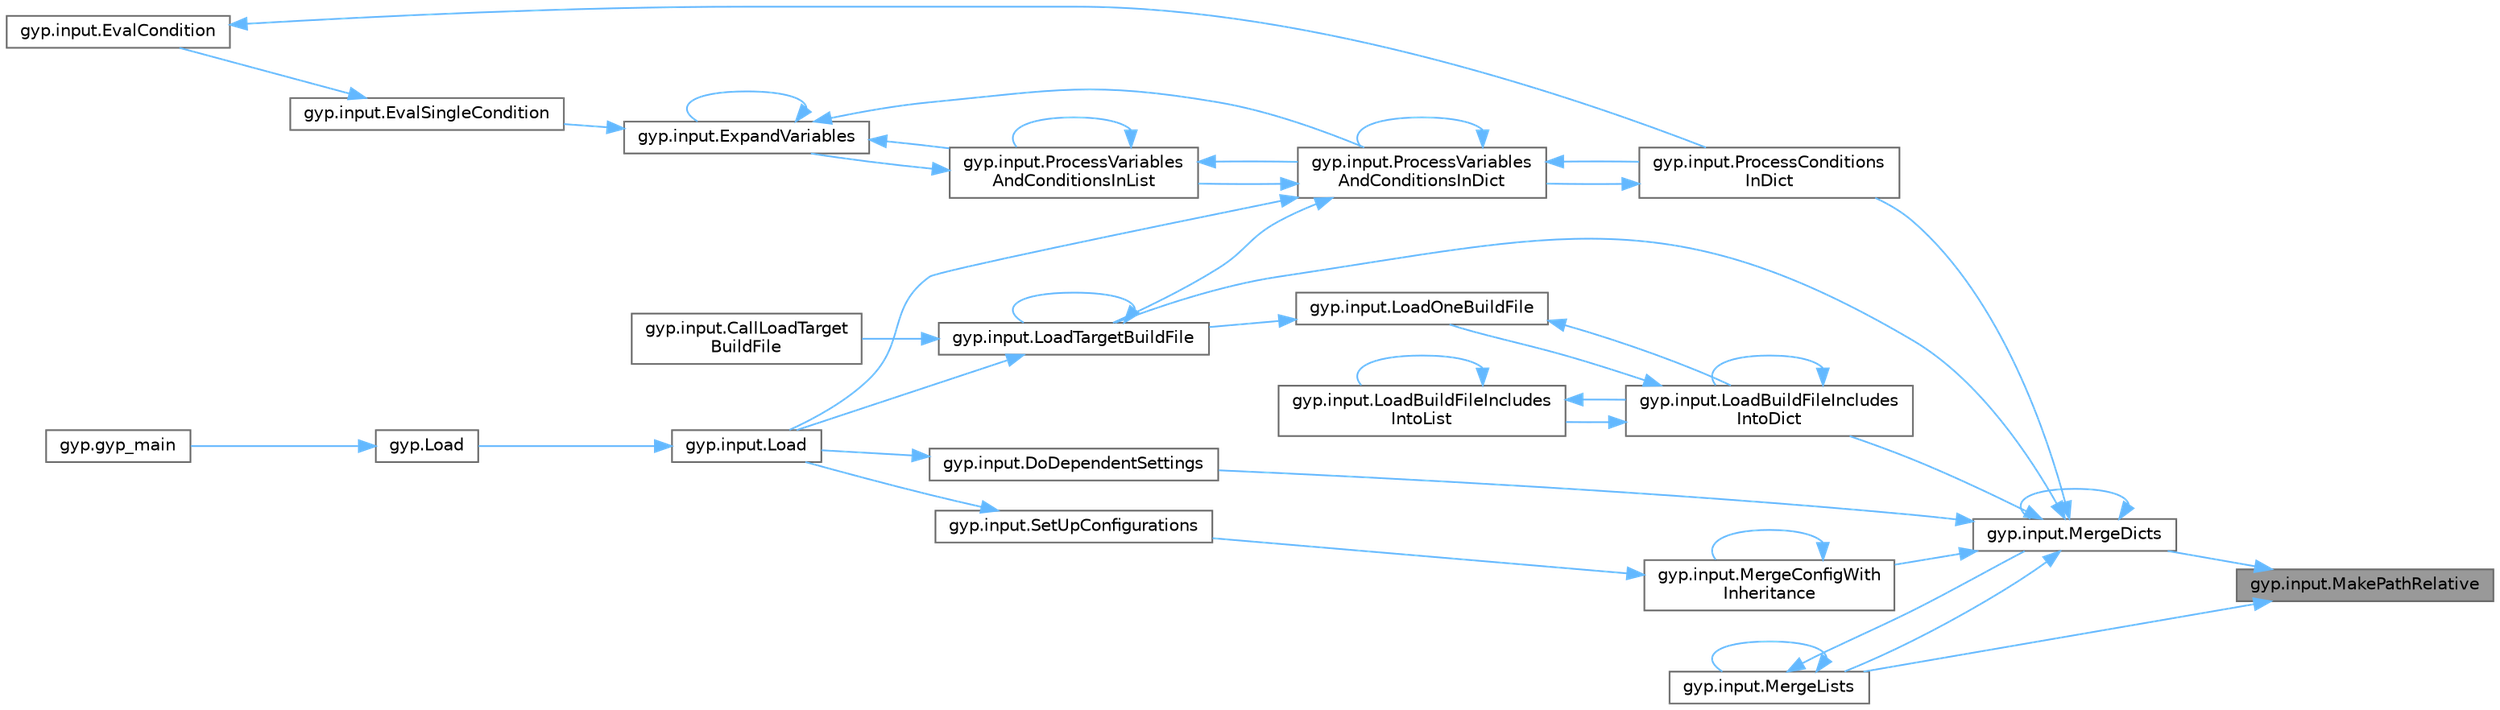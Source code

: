 digraph "gyp.input.MakePathRelative"
{
 // LATEX_PDF_SIZE
  bgcolor="transparent";
  edge [fontname=Helvetica,fontsize=10,labelfontname=Helvetica,labelfontsize=10];
  node [fontname=Helvetica,fontsize=10,shape=box,height=0.2,width=0.4];
  rankdir="RL";
  Node1 [id="Node000001",label="gyp.input.MakePathRelative",height=0.2,width=0.4,color="gray40", fillcolor="grey60", style="filled", fontcolor="black",tooltip=" "];
  Node1 -> Node2 [id="edge85_Node000001_Node000002",dir="back",color="steelblue1",style="solid",tooltip=" "];
  Node2 [id="Node000002",label="gyp.input.MergeDicts",height=0.2,width=0.4,color="grey40", fillcolor="white", style="filled",URL="$namespacegyp_1_1input.html#a6bfd0551004401096665308f59ddf5b8",tooltip=" "];
  Node2 -> Node3 [id="edge86_Node000002_Node000003",dir="back",color="steelblue1",style="solid",tooltip=" "];
  Node3 [id="Node000003",label="gyp.input.DoDependentSettings",height=0.2,width=0.4,color="grey40", fillcolor="white", style="filled",URL="$namespacegyp_1_1input.html#a531a70d9af9b58523bd2c9c5597689ed",tooltip=" "];
  Node3 -> Node4 [id="edge87_Node000003_Node000004",dir="back",color="steelblue1",style="solid",tooltip=" "];
  Node4 [id="Node000004",label="gyp.input.Load",height=0.2,width=0.4,color="grey40", fillcolor="white", style="filled",URL="$namespacegyp_1_1input.html#ad90e79d4281c183f60968ae564a1a8b7",tooltip=" "];
  Node4 -> Node5 [id="edge88_Node000004_Node000005",dir="back",color="steelblue1",style="solid",tooltip=" "];
  Node5 [id="Node000005",label="gyp.Load",height=0.2,width=0.4,color="grey40", fillcolor="white", style="filled",URL="$namespacegyp.html#a0bc64fed18f77300277d691e72844798",tooltip=" "];
  Node5 -> Node6 [id="edge89_Node000005_Node000006",dir="back",color="steelblue1",style="solid",tooltip=" "];
  Node6 [id="Node000006",label="gyp.gyp_main",height=0.2,width=0.4,color="grey40", fillcolor="white", style="filled",URL="$namespacegyp.html#ad232b957228659b1c62ea8bb0e317901",tooltip=" "];
  Node2 -> Node7 [id="edge90_Node000002_Node000007",dir="back",color="steelblue1",style="solid",tooltip=" "];
  Node7 [id="Node000007",label="gyp.input.LoadBuildFileIncludes\lIntoDict",height=0.2,width=0.4,color="grey40", fillcolor="white", style="filled",URL="$namespacegyp_1_1input.html#a260d7e3f235e4e2f4210377801262720",tooltip=" "];
  Node7 -> Node7 [id="edge91_Node000007_Node000007",dir="back",color="steelblue1",style="solid",tooltip=" "];
  Node7 -> Node8 [id="edge92_Node000007_Node000008",dir="back",color="steelblue1",style="solid",tooltip=" "];
  Node8 [id="Node000008",label="gyp.input.LoadBuildFileIncludes\lIntoList",height=0.2,width=0.4,color="grey40", fillcolor="white", style="filled",URL="$namespacegyp_1_1input.html#af8467702a0fb29367c7f595684290b7a",tooltip=" "];
  Node8 -> Node7 [id="edge93_Node000008_Node000007",dir="back",color="steelblue1",style="solid",tooltip=" "];
  Node8 -> Node8 [id="edge94_Node000008_Node000008",dir="back",color="steelblue1",style="solid",tooltip=" "];
  Node7 -> Node9 [id="edge95_Node000007_Node000009",dir="back",color="steelblue1",style="solid",tooltip=" "];
  Node9 [id="Node000009",label="gyp.input.LoadOneBuildFile",height=0.2,width=0.4,color="grey40", fillcolor="white", style="filled",URL="$namespacegyp_1_1input.html#ab16a9d5aeacfaccf537a0080d9979049",tooltip=" "];
  Node9 -> Node7 [id="edge96_Node000009_Node000007",dir="back",color="steelblue1",style="solid",tooltip=" "];
  Node9 -> Node10 [id="edge97_Node000009_Node000010",dir="back",color="steelblue1",style="solid",tooltip=" "];
  Node10 [id="Node000010",label="gyp.input.LoadTargetBuildFile",height=0.2,width=0.4,color="grey40", fillcolor="white", style="filled",URL="$namespacegyp_1_1input.html#a38b92f970d0c3fd3dc46270551165908",tooltip=" "];
  Node10 -> Node11 [id="edge98_Node000010_Node000011",dir="back",color="steelblue1",style="solid",tooltip=" "];
  Node11 [id="Node000011",label="gyp.input.CallLoadTarget\lBuildFile",height=0.2,width=0.4,color="grey40", fillcolor="white", style="filled",URL="$namespacegyp_1_1input.html#abda17efe6ce93f08fa61eb5d58b9ef22",tooltip=" "];
  Node10 -> Node4 [id="edge99_Node000010_Node000004",dir="back",color="steelblue1",style="solid",tooltip=" "];
  Node10 -> Node10 [id="edge100_Node000010_Node000010",dir="back",color="steelblue1",style="solid",tooltip=" "];
  Node2 -> Node10 [id="edge101_Node000002_Node000010",dir="back",color="steelblue1",style="solid",tooltip=" "];
  Node2 -> Node12 [id="edge102_Node000002_Node000012",dir="back",color="steelblue1",style="solid",tooltip=" "];
  Node12 [id="Node000012",label="gyp.input.MergeConfigWith\lInheritance",height=0.2,width=0.4,color="grey40", fillcolor="white", style="filled",URL="$namespacegyp_1_1input.html#ac8215e2f446e0a5fa1604f42da5e2e58",tooltip=" "];
  Node12 -> Node12 [id="edge103_Node000012_Node000012",dir="back",color="steelblue1",style="solid",tooltip=" "];
  Node12 -> Node13 [id="edge104_Node000012_Node000013",dir="back",color="steelblue1",style="solid",tooltip=" "];
  Node13 [id="Node000013",label="gyp.input.SetUpConfigurations",height=0.2,width=0.4,color="grey40", fillcolor="white", style="filled",URL="$namespacegyp_1_1input.html#ac56bb339d015a805746fc4d54d0444a8",tooltip=" "];
  Node13 -> Node4 [id="edge105_Node000013_Node000004",dir="back",color="steelblue1",style="solid",tooltip=" "];
  Node2 -> Node2 [id="edge106_Node000002_Node000002",dir="back",color="steelblue1",style="solid",tooltip=" "];
  Node2 -> Node14 [id="edge107_Node000002_Node000014",dir="back",color="steelblue1",style="solid",tooltip=" "];
  Node14 [id="Node000014",label="gyp.input.MergeLists",height=0.2,width=0.4,color="grey40", fillcolor="white", style="filled",URL="$namespacegyp_1_1input.html#aae925987191630b687db46a6dbb2689b",tooltip=" "];
  Node14 -> Node2 [id="edge108_Node000014_Node000002",dir="back",color="steelblue1",style="solid",tooltip=" "];
  Node14 -> Node14 [id="edge109_Node000014_Node000014",dir="back",color="steelblue1",style="solid",tooltip=" "];
  Node2 -> Node15 [id="edge110_Node000002_Node000015",dir="back",color="steelblue1",style="solid",tooltip=" "];
  Node15 [id="Node000015",label="gyp.input.ProcessConditions\lInDict",height=0.2,width=0.4,color="grey40", fillcolor="white", style="filled",URL="$namespacegyp_1_1input.html#ae8e415a4784b37bae55b0d6660d956ee",tooltip=" "];
  Node15 -> Node16 [id="edge111_Node000015_Node000016",dir="back",color="steelblue1",style="solid",tooltip=" "];
  Node16 [id="Node000016",label="gyp.input.ProcessVariables\lAndConditionsInDict",height=0.2,width=0.4,color="grey40", fillcolor="white", style="filled",URL="$namespacegyp_1_1input.html#a320a7bb6191244f384cafe414b535bce",tooltip=" "];
  Node16 -> Node4 [id="edge112_Node000016_Node000004",dir="back",color="steelblue1",style="solid",tooltip=" "];
  Node16 -> Node10 [id="edge113_Node000016_Node000010",dir="back",color="steelblue1",style="solid",tooltip=" "];
  Node16 -> Node15 [id="edge114_Node000016_Node000015",dir="back",color="steelblue1",style="solid",tooltip=" "];
  Node16 -> Node16 [id="edge115_Node000016_Node000016",dir="back",color="steelblue1",style="solid",tooltip=" "];
  Node16 -> Node17 [id="edge116_Node000016_Node000017",dir="back",color="steelblue1",style="solid",tooltip=" "];
  Node17 [id="Node000017",label="gyp.input.ProcessVariables\lAndConditionsInList",height=0.2,width=0.4,color="grey40", fillcolor="white", style="filled",URL="$namespacegyp_1_1input.html#a87eefb82a85e2ad2143a865f42458f50",tooltip=" "];
  Node17 -> Node18 [id="edge117_Node000017_Node000018",dir="back",color="steelblue1",style="solid",tooltip=" "];
  Node18 [id="Node000018",label="gyp.input.ExpandVariables",height=0.2,width=0.4,color="grey40", fillcolor="white", style="filled",URL="$namespacegyp_1_1input.html#a5a76133b36dc35144a6a0aa73c3eb6b1",tooltip=" "];
  Node18 -> Node19 [id="edge118_Node000018_Node000019",dir="back",color="steelblue1",style="solid",tooltip=" "];
  Node19 [id="Node000019",label="gyp.input.EvalSingleCondition",height=0.2,width=0.4,color="grey40", fillcolor="white", style="filled",URL="$namespacegyp_1_1input.html#a6e5ae1ee740658967284d9b066103301",tooltip=" "];
  Node19 -> Node20 [id="edge119_Node000019_Node000020",dir="back",color="steelblue1",style="solid",tooltip=" "];
  Node20 [id="Node000020",label="gyp.input.EvalCondition",height=0.2,width=0.4,color="grey40", fillcolor="white", style="filled",URL="$namespacegyp_1_1input.html#a45cb1ad5ab2c335c25578dd840ea9b37",tooltip=" "];
  Node20 -> Node15 [id="edge120_Node000020_Node000015",dir="back",color="steelblue1",style="solid",tooltip=" "];
  Node18 -> Node18 [id="edge121_Node000018_Node000018",dir="back",color="steelblue1",style="solid",tooltip=" "];
  Node18 -> Node16 [id="edge122_Node000018_Node000016",dir="back",color="steelblue1",style="solid",tooltip=" "];
  Node18 -> Node17 [id="edge123_Node000018_Node000017",dir="back",color="steelblue1",style="solid",tooltip=" "];
  Node17 -> Node16 [id="edge124_Node000017_Node000016",dir="back",color="steelblue1",style="solid",tooltip=" "];
  Node17 -> Node17 [id="edge125_Node000017_Node000017",dir="back",color="steelblue1",style="solid",tooltip=" "];
  Node1 -> Node14 [id="edge126_Node000001_Node000014",dir="back",color="steelblue1",style="solid",tooltip=" "];
}
